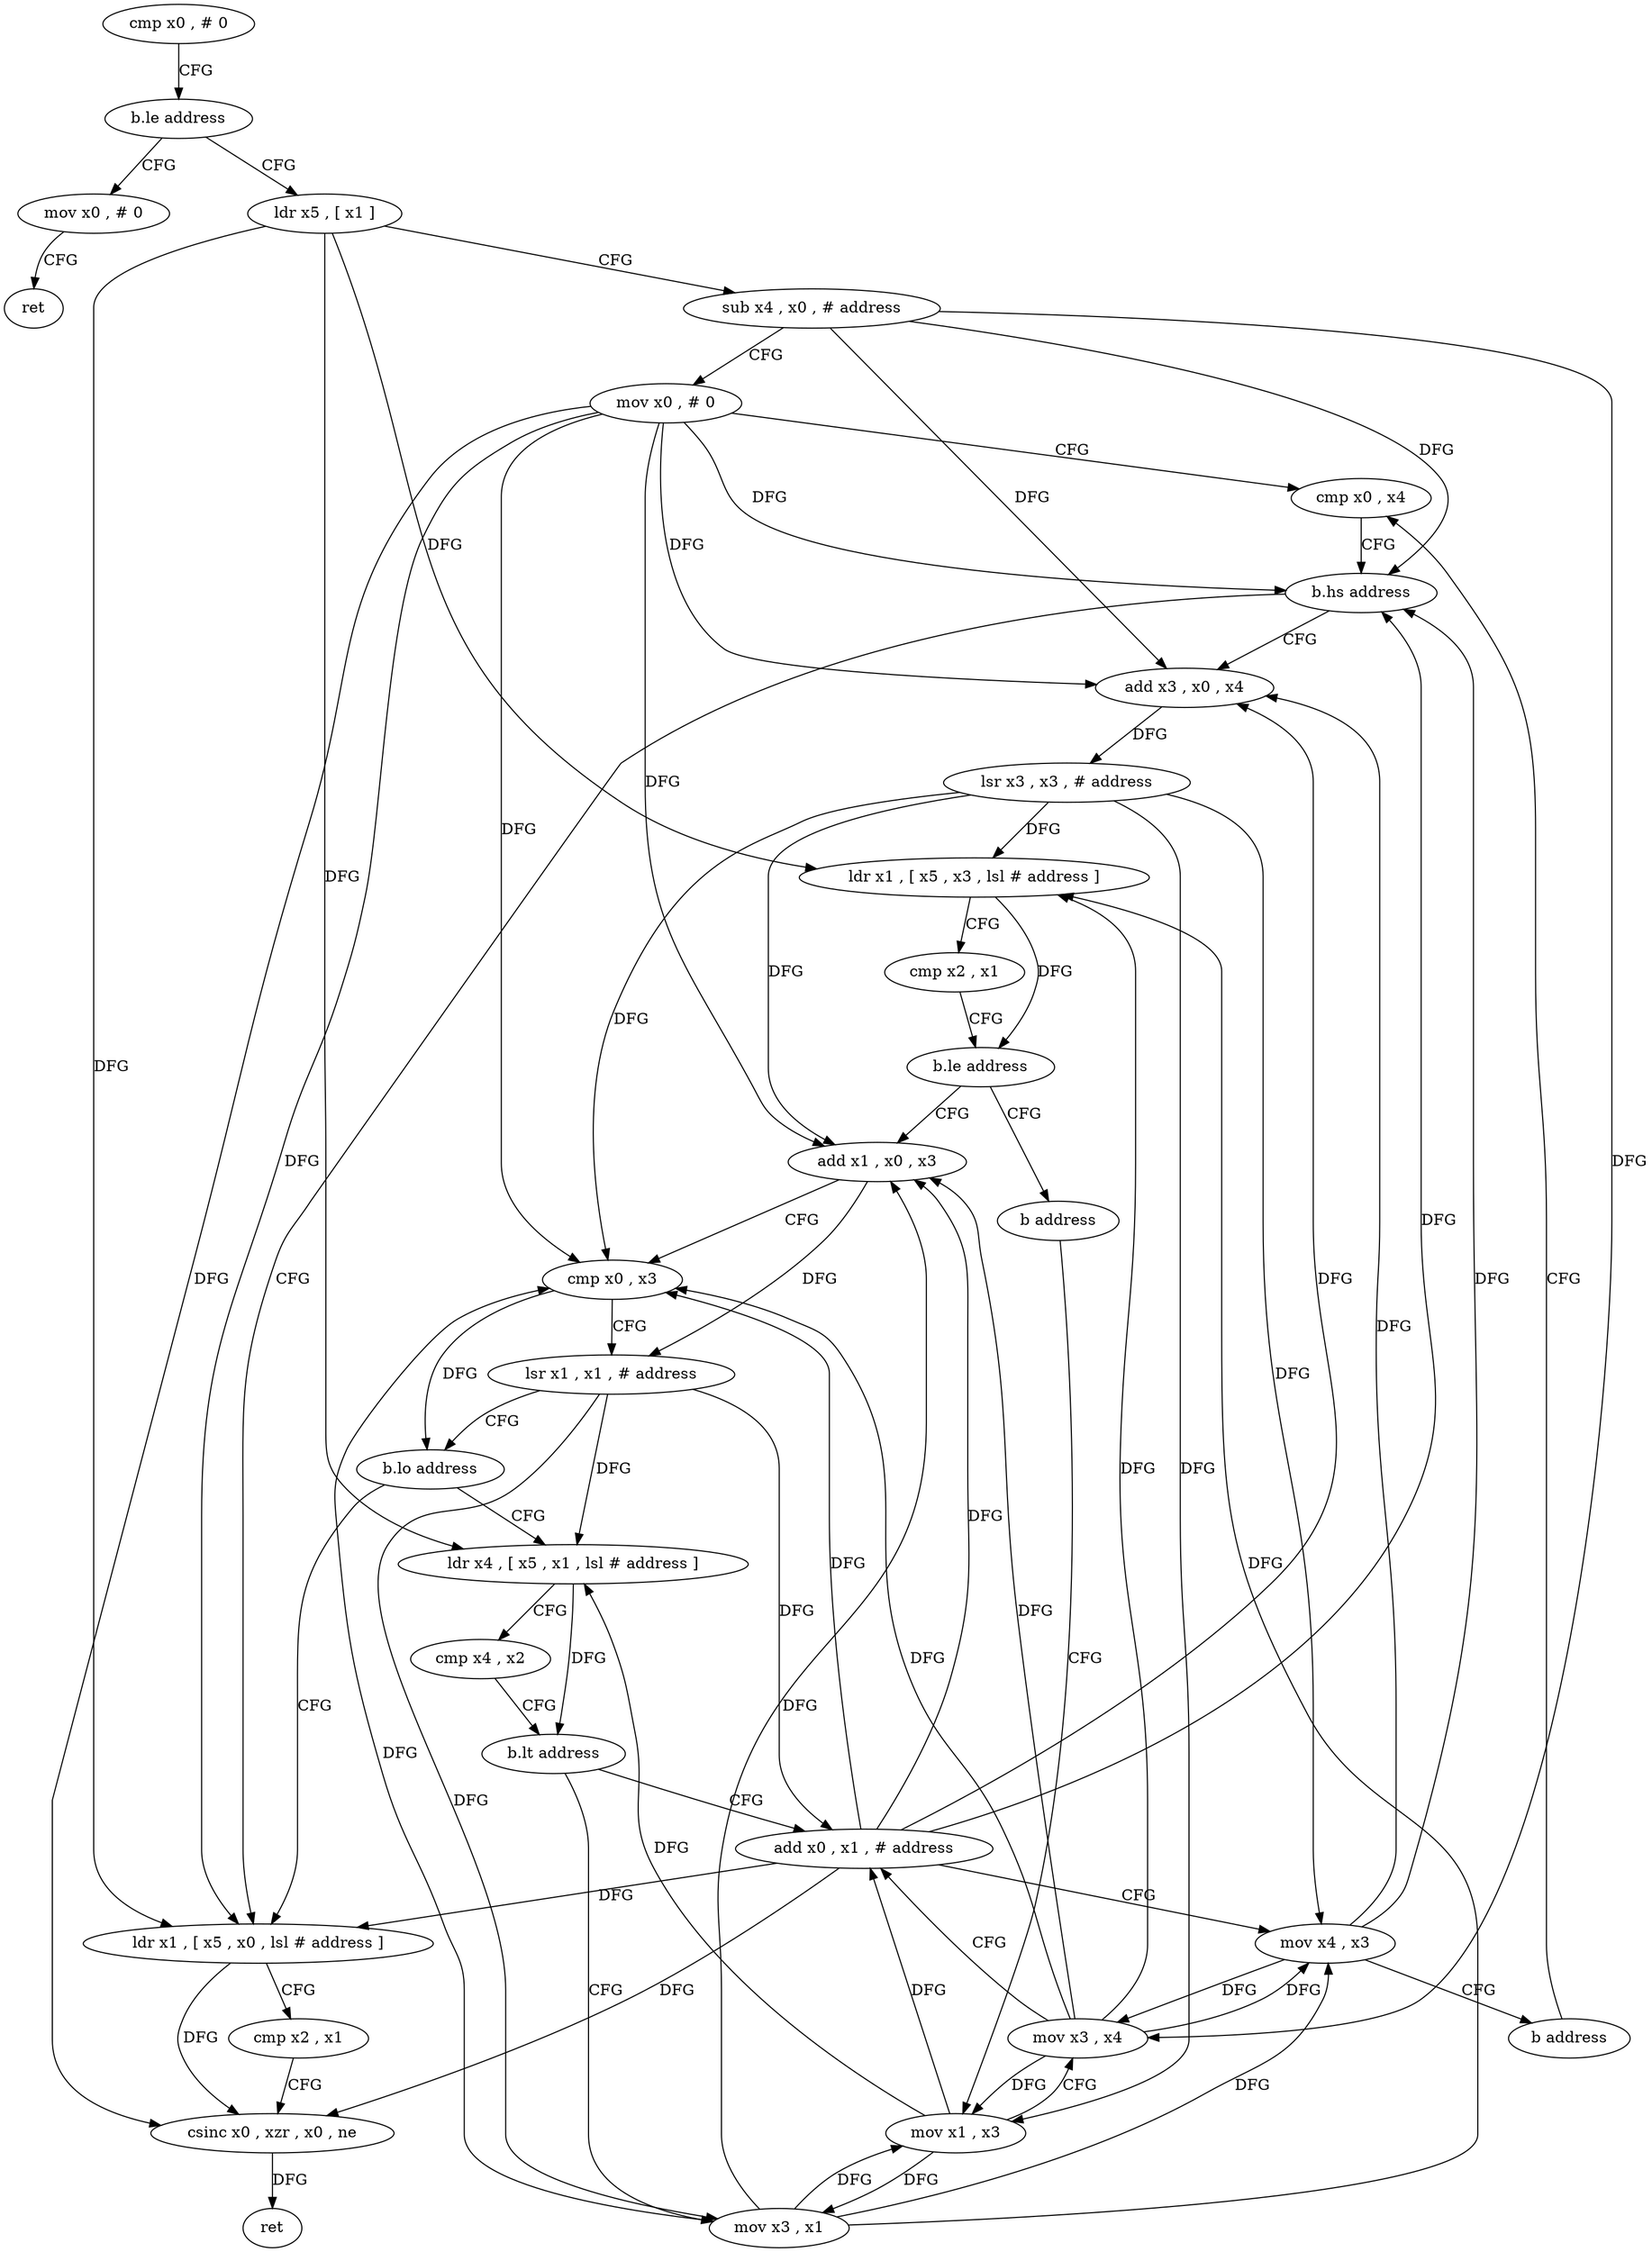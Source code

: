 digraph "func" {
"4325656" [label = "cmp x0 , # 0" ]
"4325660" [label = "b.le address" ]
"4325784" [label = "mov x0 , # 0" ]
"4325664" [label = "ldr x5 , [ x1 ]" ]
"4325788" [label = "ret" ]
"4325668" [label = "sub x4 , x0 , # address" ]
"4325672" [label = "mov x0 , # 0" ]
"4325676" [label = "cmp x0 , x4" ]
"4325744" [label = "ldr x1 , [ x5 , x0 , lsl # address ]" ]
"4325748" [label = "cmp x2 , x1" ]
"4325752" [label = "csinc x0 , xzr , x0 , ne" ]
"4325756" [label = "ret" ]
"4325684" [label = "add x3 , x0 , x4" ]
"4325688" [label = "lsr x3 , x3 , # address" ]
"4325692" [label = "ldr x1 , [ x5 , x3 , lsl # address ]" ]
"4325696" [label = "cmp x2 , x1" ]
"4325700" [label = "b.le address" ]
"4325728" [label = "add x1 , x0 , x3" ]
"4325704" [label = "b address" ]
"4325732" [label = "cmp x0 , x3" ]
"4325736" [label = "lsr x1 , x1 , # address" ]
"4325740" [label = "b.lo address" ]
"4325712" [label = "ldr x4 , [ x5 , x1 , lsl # address ]" ]
"4325760" [label = "mov x1 , x3" ]
"4325716" [label = "cmp x4 , x2" ]
"4325720" [label = "b.lt address" ]
"4325768" [label = "add x0 , x1 , # address" ]
"4325724" [label = "mov x3 , x1" ]
"4325764" [label = "mov x3 , x4" ]
"4325772" [label = "mov x4 , x3" ]
"4325776" [label = "b address" ]
"4325680" [label = "b.hs address" ]
"4325656" -> "4325660" [ label = "CFG" ]
"4325660" -> "4325784" [ label = "CFG" ]
"4325660" -> "4325664" [ label = "CFG" ]
"4325784" -> "4325788" [ label = "CFG" ]
"4325664" -> "4325668" [ label = "CFG" ]
"4325664" -> "4325744" [ label = "DFG" ]
"4325664" -> "4325692" [ label = "DFG" ]
"4325664" -> "4325712" [ label = "DFG" ]
"4325668" -> "4325672" [ label = "CFG" ]
"4325668" -> "4325680" [ label = "DFG" ]
"4325668" -> "4325684" [ label = "DFG" ]
"4325668" -> "4325764" [ label = "DFG" ]
"4325672" -> "4325676" [ label = "CFG" ]
"4325672" -> "4325680" [ label = "DFG" ]
"4325672" -> "4325744" [ label = "DFG" ]
"4325672" -> "4325684" [ label = "DFG" ]
"4325672" -> "4325752" [ label = "DFG" ]
"4325672" -> "4325728" [ label = "DFG" ]
"4325672" -> "4325732" [ label = "DFG" ]
"4325676" -> "4325680" [ label = "CFG" ]
"4325744" -> "4325748" [ label = "CFG" ]
"4325744" -> "4325752" [ label = "DFG" ]
"4325748" -> "4325752" [ label = "CFG" ]
"4325752" -> "4325756" [ label = "DFG" ]
"4325684" -> "4325688" [ label = "DFG" ]
"4325688" -> "4325692" [ label = "DFG" ]
"4325688" -> "4325728" [ label = "DFG" ]
"4325688" -> "4325732" [ label = "DFG" ]
"4325688" -> "4325760" [ label = "DFG" ]
"4325688" -> "4325772" [ label = "DFG" ]
"4325692" -> "4325696" [ label = "CFG" ]
"4325692" -> "4325700" [ label = "DFG" ]
"4325696" -> "4325700" [ label = "CFG" ]
"4325700" -> "4325728" [ label = "CFG" ]
"4325700" -> "4325704" [ label = "CFG" ]
"4325728" -> "4325732" [ label = "CFG" ]
"4325728" -> "4325736" [ label = "DFG" ]
"4325704" -> "4325760" [ label = "CFG" ]
"4325732" -> "4325736" [ label = "CFG" ]
"4325732" -> "4325740" [ label = "DFG" ]
"4325736" -> "4325740" [ label = "CFG" ]
"4325736" -> "4325712" [ label = "DFG" ]
"4325736" -> "4325768" [ label = "DFG" ]
"4325736" -> "4325724" [ label = "DFG" ]
"4325740" -> "4325712" [ label = "CFG" ]
"4325740" -> "4325744" [ label = "CFG" ]
"4325712" -> "4325716" [ label = "CFG" ]
"4325712" -> "4325720" [ label = "DFG" ]
"4325760" -> "4325764" [ label = "CFG" ]
"4325760" -> "4325712" [ label = "DFG" ]
"4325760" -> "4325768" [ label = "DFG" ]
"4325760" -> "4325724" [ label = "DFG" ]
"4325716" -> "4325720" [ label = "CFG" ]
"4325720" -> "4325768" [ label = "CFG" ]
"4325720" -> "4325724" [ label = "CFG" ]
"4325768" -> "4325772" [ label = "CFG" ]
"4325768" -> "4325744" [ label = "DFG" ]
"4325768" -> "4325752" [ label = "DFG" ]
"4325768" -> "4325680" [ label = "DFG" ]
"4325768" -> "4325684" [ label = "DFG" ]
"4325768" -> "4325728" [ label = "DFG" ]
"4325768" -> "4325732" [ label = "DFG" ]
"4325724" -> "4325728" [ label = "DFG" ]
"4325724" -> "4325692" [ label = "DFG" ]
"4325724" -> "4325732" [ label = "DFG" ]
"4325724" -> "4325760" [ label = "DFG" ]
"4325724" -> "4325772" [ label = "DFG" ]
"4325764" -> "4325768" [ label = "CFG" ]
"4325764" -> "4325692" [ label = "DFG" ]
"4325764" -> "4325728" [ label = "DFG" ]
"4325764" -> "4325732" [ label = "DFG" ]
"4325764" -> "4325760" [ label = "DFG" ]
"4325764" -> "4325772" [ label = "DFG" ]
"4325772" -> "4325776" [ label = "CFG" ]
"4325772" -> "4325680" [ label = "DFG" ]
"4325772" -> "4325684" [ label = "DFG" ]
"4325772" -> "4325764" [ label = "DFG" ]
"4325776" -> "4325676" [ label = "CFG" ]
"4325680" -> "4325744" [ label = "CFG" ]
"4325680" -> "4325684" [ label = "CFG" ]
}
